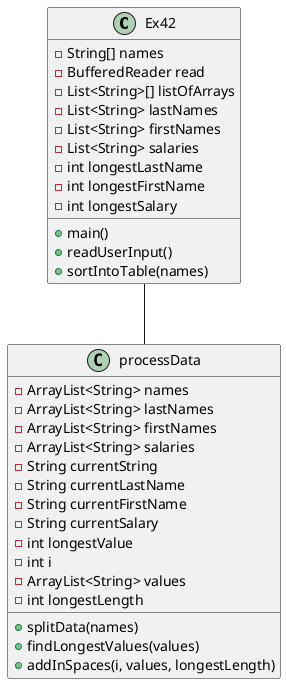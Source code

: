 @startuml
'https://plantuml.com/sequence-diagram

class Ex42{
    - String[] names
    - BufferedReader read
    - List<String>[] listOfArrays
    - List<String> lastNames
    - List<String> firstNames
    - List<String> salaries
    - int longestLastName
    - int longestFirstName
    - int longestSalary

    + main()
    + readUserInput()
    + sortIntoTable(names)
}

class processData{
    - ArrayList<String> names
    - ArrayList<String> lastNames
    - ArrayList<String> firstNames
    - ArrayList<String> salaries
    - String currentString
    - String currentLastName
    - String currentFirstName
    - String currentSalary
    - int longestValue
    - int i
    - ArrayList<String> values
    - int longestLength

    + splitData(names)
    + findLongestValues(values)
    + addInSpaces(i, values, longestLength)
}

Ex42 -- processData

@enduml

